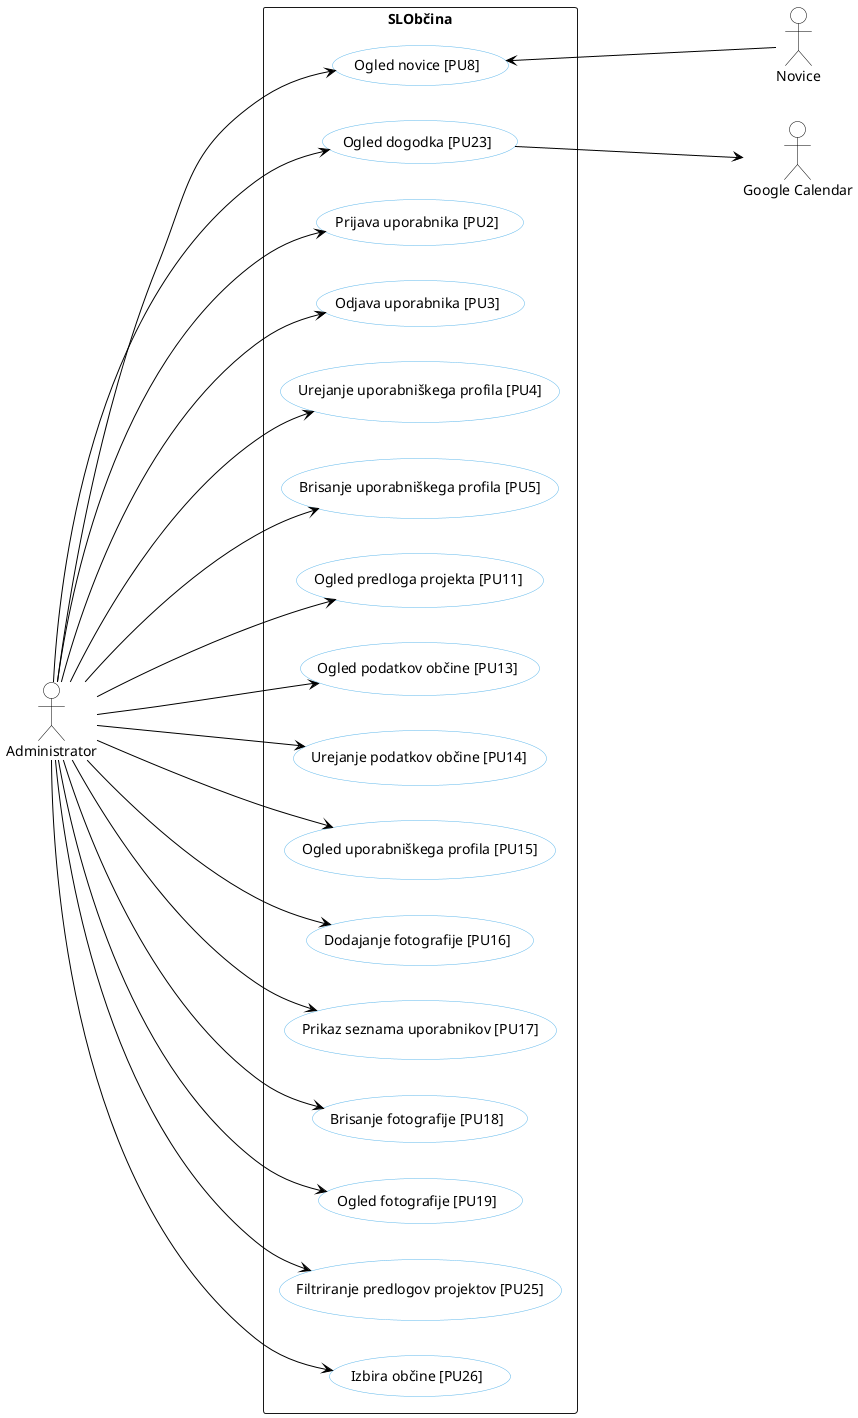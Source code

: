 @startuml admin
skinparam backgroundcolor transparent
skinparam defaultTextAlignment center
skinparam usecase {
  backgroundColor white
  borderColor #5FB8EC
  arrowColor black
}
skinparam backgroundcolor transparent
skinparam defaultTextAlignment center
skinparam usecase {
  backgroundColor white
  borderColor #5FB8EC
  arrowColor black
}
skinparam actorBorderColor black
skinparam actorBackgroundColor white

left to right direction

actor "Administrator" as Administrator
actor "Google Calendar" as GoogleCalendar
actor "Novice" as lokalneNovice

rectangle "SLObčina" {
  Administrator -down---> (Prijava uporabnika [PU2])
  Administrator -down---> (Odjava uporabnika [PU3])
  Administrator -down---> (Urejanje uporabniškega profila [PU4])
  Administrator -down---> (Brisanje uporabniškega profila [PU5])
  Administrator -down---> (Ogled novice [PU8])
  Administrator -down---> (Ogled predloga projekta [PU11])
  Administrator -down---> (Ogled podatkov občine [PU13])
  Administrator -down---> (Urejanje podatkov občine [PU14])
  Administrator -down---> (Ogled uporabniškega profila [PU15])
  Administrator -down---> (Dodajanje fotografije [PU16])
  Administrator -down---> (Prikaz seznama uporabnikov [PU17])
  Administrator -down---> (Brisanje fotografije [PU18])
  Administrator -down---> (Ogled fotografije [PU19])
  Administrator -down---> (Ogled dogodka [PU23])
  Administrator -down---> (Filtriranje predlogov projektov [PU25])
  Administrator -down---> (Izbira občine [PU26])
  
  GoogleCalendar <---up- (Ogled dogodka [PU23])

  lokalneNovice -up---> (Ogled novice [PU8])
}
@enduml